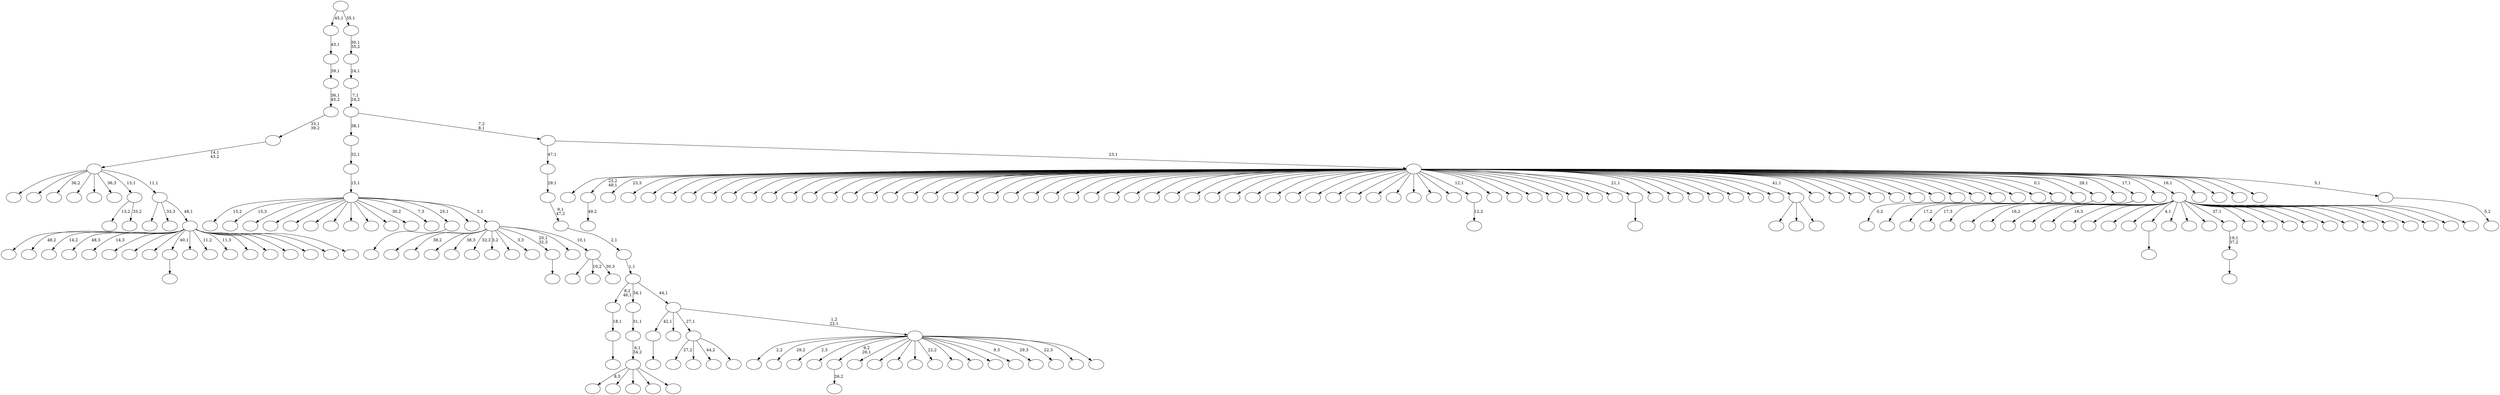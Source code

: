 digraph T {
	250 [label=""]
	249 [label=""]
	248 [label=""]
	247 [label=""]
	246 [label=""]
	245 [label=""]
	244 [label=""]
	243 [label=""]
	242 [label=""]
	241 [label=""]
	240 [label=""]
	239 [label=""]
	238 [label=""]
	237 [label=""]
	236 [label=""]
	235 [label=""]
	234 [label=""]
	233 [label=""]
	232 [label=""]
	231 [label=""]
	230 [label=""]
	229 [label=""]
	228 [label=""]
	227 [label=""]
	226 [label=""]
	225 [label=""]
	224 [label=""]
	223 [label=""]
	222 [label=""]
	221 [label=""]
	220 [label=""]
	219 [label=""]
	218 [label=""]
	217 [label=""]
	216 [label=""]
	215 [label=""]
	214 [label=""]
	213 [label=""]
	212 [label=""]
	211 [label=""]
	210 [label=""]
	209 [label=""]
	208 [label=""]
	207 [label=""]
	206 [label=""]
	205 [label=""]
	204 [label=""]
	203 [label=""]
	202 [label=""]
	201 [label=""]
	200 [label=""]
	199 [label=""]
	198 [label=""]
	197 [label=""]
	196 [label=""]
	195 [label=""]
	194 [label=""]
	193 [label=""]
	192 [label=""]
	191 [label=""]
	190 [label=""]
	189 [label=""]
	188 [label=""]
	187 [label=""]
	186 [label=""]
	185 [label=""]
	184 [label=""]
	183 [label=""]
	182 [label=""]
	181 [label=""]
	180 [label=""]
	179 [label=""]
	178 [label=""]
	177 [label=""]
	176 [label=""]
	175 [label=""]
	174 [label=""]
	173 [label=""]
	172 [label=""]
	171 [label=""]
	170 [label=""]
	169 [label=""]
	168 [label=""]
	167 [label=""]
	166 [label=""]
	165 [label=""]
	164 [label=""]
	163 [label=""]
	162 [label=""]
	161 [label=""]
	160 [label=""]
	159 [label=""]
	158 [label=""]
	157 [label=""]
	156 [label=""]
	155 [label=""]
	154 [label=""]
	153 [label=""]
	152 [label=""]
	151 [label=""]
	150 [label=""]
	149 [label=""]
	148 [label=""]
	147 [label=""]
	146 [label=""]
	145 [label=""]
	144 [label=""]
	143 [label=""]
	142 [label=""]
	141 [label=""]
	140 [label=""]
	139 [label=""]
	138 [label=""]
	137 [label=""]
	136 [label=""]
	135 [label=""]
	134 [label=""]
	133 [label=""]
	132 [label=""]
	131 [label=""]
	130 [label=""]
	129 [label=""]
	128 [label=""]
	127 [label=""]
	126 [label=""]
	125 [label=""]
	124 [label=""]
	123 [label=""]
	122 [label=""]
	121 [label=""]
	120 [label=""]
	119 [label=""]
	118 [label=""]
	117 [label=""]
	116 [label=""]
	115 [label=""]
	114 [label=""]
	113 [label=""]
	112 [label=""]
	111 [label=""]
	110 [label=""]
	109 [label=""]
	108 [label=""]
	107 [label=""]
	106 [label=""]
	105 [label=""]
	104 [label=""]
	103 [label=""]
	102 [label=""]
	101 [label=""]
	100 [label=""]
	99 [label=""]
	98 [label=""]
	97 [label=""]
	96 [label=""]
	95 [label=""]
	94 [label=""]
	93 [label=""]
	92 [label=""]
	91 [label=""]
	90 [label=""]
	89 [label=""]
	88 [label=""]
	87 [label=""]
	86 [label=""]
	85 [label=""]
	84 [label=""]
	83 [label=""]
	82 [label=""]
	81 [label=""]
	80 [label=""]
	79 [label=""]
	78 [label=""]
	77 [label=""]
	76 [label=""]
	75 [label=""]
	74 [label=""]
	73 [label=""]
	72 [label=""]
	71 [label=""]
	70 [label=""]
	69 [label=""]
	68 [label=""]
	67 [label=""]
	66 [label=""]
	65 [label=""]
	64 [label=""]
	63 [label=""]
	62 [label=""]
	61 [label=""]
	60 [label=""]
	59 [label=""]
	58 [label=""]
	57 [label=""]
	56 [label=""]
	55 [label=""]
	54 [label=""]
	53 [label=""]
	52 [label=""]
	51 [label=""]
	50 [label=""]
	49 [label=""]
	48 [label=""]
	47 [label=""]
	46 [label=""]
	45 [label=""]
	44 [label=""]
	43 [label=""]
	42 [label=""]
	41 [label=""]
	40 [label=""]
	39 [label=""]
	38 [label=""]
	37 [label=""]
	36 [label=""]
	35 [label=""]
	34 [label=""]
	33 [label=""]
	32 [label=""]
	31 [label=""]
	30 [label=""]
	29 [label=""]
	28 [label=""]
	27 [label=""]
	26 [label=""]
	25 [label=""]
	24 [label=""]
	23 [label=""]
	22 [label=""]
	21 [label=""]
	20 [label=""]
	19 [label=""]
	18 [label=""]
	17 [label=""]
	16 [label=""]
	15 [label=""]
	14 [label=""]
	13 [label=""]
	12 [label=""]
	11 [label=""]
	10 [label=""]
	9 [label=""]
	8 [label=""]
	7 [label=""]
	6 [label=""]
	5 [label=""]
	4 [label=""]
	3 [label=""]
	2 [label=""]
	1 [label=""]
	0 [label=""]
	243 -> 244 [label="49,2"]
	212 -> 213 [label=""]
	211 -> 212 [label="18,1"]
	199 -> 200 [label="26,2"]
	191 -> 192 [label=""]
	153 -> 154 [label=""]
	143 -> 144 [label=""]
	132 -> 133 [label="12,2"]
	126 -> 127 [label=""]
	125 -> 126 [label="19,1\n37,2"]
	111 -> 112 [label=""]
	100 -> 101 [label=""]
	83 -> 116 [label=""]
	83 -> 97 [label=""]
	83 -> 84 [label=""]
	67 -> 217 [label="8,3"]
	67 -> 195 [label=""]
	67 -> 145 [label=""]
	67 -> 91 [label=""]
	67 -> 68 [label=""]
	66 -> 67 [label="6,1\n34,2"]
	65 -> 66 [label="31,1"]
	62 -> 63 [label=""]
	52 -> 53 [label="0,2"]
	48 -> 214 [label="13,2"]
	48 -> 49 [label="33,2"]
	46 -> 47 [label=""]
	42 -> 249 [label="27,2"]
	42 -> 174 [label=""]
	42 -> 51 [label="44,2"]
	42 -> 43 [label=""]
	40 -> 118 [label="17,2"]
	40 -> 61 [label="17,3"]
	40 -> 41 [label=""]
	37 -> 250 [label=""]
	37 -> 247 [label="16,2"]
	37 -> 235 [label=""]
	37 -> 232 [label=""]
	37 -> 230 [label="16,3"]
	37 -> 227 [label=""]
	37 -> 202 [label=""]
	37 -> 183 [label=""]
	37 -> 168 [label=""]
	37 -> 153 [label="4,1"]
	37 -> 142 [label=""]
	37 -> 130 [label=""]
	37 -> 129 [label=""]
	37 -> 125 [label="37,1"]
	37 -> 115 [label=""]
	37 -> 113 [label=""]
	37 -> 109 [label=""]
	37 -> 107 [label=""]
	37 -> 105 [label=""]
	37 -> 85 [label=""]
	37 -> 80 [label=""]
	37 -> 76 [label=""]
	37 -> 75 [label=""]
	37 -> 64 [label=""]
	37 -> 54 [label=""]
	37 -> 38 [label=""]
	33 -> 248 [label="2,2"]
	33 -> 224 [label="29,2"]
	33 -> 205 [label="2,3"]
	33 -> 201 [label=""]
	33 -> 199 [label="9,2\n26,1"]
	33 -> 196 [label=""]
	33 -> 190 [label=""]
	33 -> 186 [label=""]
	33 -> 184 [label=""]
	33 -> 176 [label="22,2"]
	33 -> 171 [label=""]
	33 -> 170 [label=""]
	33 -> 146 [label=""]
	33 -> 108 [label="9,3"]
	33 -> 94 [label="29,3"]
	33 -> 89 [label="22,3"]
	33 -> 45 [label=""]
	33 -> 34 [label=""]
	32 -> 191 [label="42,1"]
	32 -> 102 [label=""]
	32 -> 42 [label="27,1"]
	32 -> 33 [label="1,2\n22,1"]
	31 -> 211 [label="8,2\n46,1"]
	31 -> 65 [label="34,1"]
	31 -> 32 [label="44,1"]
	30 -> 31 [label="1,1"]
	29 -> 30 [label="2,1"]
	28 -> 29 [label="9,1\n47,2"]
	27 -> 28 [label="29,1"]
	24 -> 197 [label=""]
	24 -> 26 [label="10,2"]
	24 -> 25 [label="30,3"]
	23 -> 236 [label=""]
	23 -> 226 [label="38,2"]
	23 -> 208 [label=""]
	23 -> 193 [label="38,3"]
	23 -> 152 [label="32,2"]
	23 -> 141 [label="3,2"]
	23 -> 135 [label=""]
	23 -> 103 [label="3,3"]
	23 -> 62 [label="20,1\n32,3"]
	23 -> 55 [label=""]
	23 -> 24 [label="10,1"]
	22 -> 246 [label="15,2"]
	22 -> 218 [label="15,3"]
	22 -> 206 [label=""]
	22 -> 204 [label=""]
	22 -> 189 [label=""]
	22 -> 185 [label=""]
	22 -> 181 [label=""]
	22 -> 177 [label=""]
	22 -> 167 [label=""]
	22 -> 148 [label=""]
	22 -> 124 [label="30,2"]
	22 -> 121 [label="7,3"]
	22 -> 100 [label="25,1"]
	22 -> 59 [label=""]
	22 -> 23 [label="3,1"]
	21 -> 22 [label="15,1"]
	20 -> 21 [label="32,1"]
	17 -> 241 [label=""]
	17 -> 222 [label="48,2"]
	17 -> 210 [label="14,2"]
	17 -> 209 [label="48,3"]
	17 -> 165 [label="14,3"]
	17 -> 162 [label=""]
	17 -> 151 [label=""]
	17 -> 150 [label=""]
	17 -> 143 [label="40,1"]
	17 -> 138 [label=""]
	17 -> 136 [label="11,2"]
	17 -> 104 [label="11,3"]
	17 -> 99 [label=""]
	17 -> 98 [label=""]
	17 -> 95 [label=""]
	17 -> 72 [label=""]
	17 -> 57 [label=""]
	17 -> 18 [label=""]
	16 -> 139 [label=""]
	16 -> 79 [label="33,3"]
	16 -> 17 [label="48,1"]
	15 -> 234 [label=""]
	15 -> 178 [label=""]
	15 -> 164 [label="36,2"]
	15 -> 128 [label=""]
	15 -> 106 [label=""]
	15 -> 87 [label="36,3"]
	15 -> 48 [label="13,1"]
	15 -> 16 [label="11,1"]
	14 -> 15 [label="14,1\n43,2"]
	13 -> 14 [label="33,1\n39,2"]
	12 -> 13 [label="36,1\n45,2"]
	11 -> 12 [label="39,1"]
	10 -> 11 [label="43,1"]
	7 -> 8 [label="5,2"]
	6 -> 245 [label=""]
	6 -> 243 [label="23,2\n49,1"]
	6 -> 242 [label="23,3"]
	6 -> 240 [label=""]
	6 -> 239 [label=""]
	6 -> 238 [label=""]
	6 -> 237 [label=""]
	6 -> 233 [label=""]
	6 -> 231 [label=""]
	6 -> 229 [label=""]
	6 -> 228 [label=""]
	6 -> 225 [label=""]
	6 -> 223 [label=""]
	6 -> 221 [label=""]
	6 -> 220 [label=""]
	6 -> 219 [label=""]
	6 -> 216 [label=""]
	6 -> 215 [label=""]
	6 -> 207 [label=""]
	6 -> 203 [label=""]
	6 -> 198 [label=""]
	6 -> 194 [label=""]
	6 -> 188 [label=""]
	6 -> 187 [label=""]
	6 -> 182 [label=""]
	6 -> 180 [label=""]
	6 -> 179 [label=""]
	6 -> 175 [label=""]
	6 -> 173 [label=""]
	6 -> 172 [label=""]
	6 -> 169 [label=""]
	6 -> 166 [label=""]
	6 -> 163 [label=""]
	6 -> 161 [label=""]
	6 -> 160 [label=""]
	6 -> 159 [label=""]
	6 -> 158 [label=""]
	6 -> 157 [label=""]
	6 -> 156 [label=""]
	6 -> 155 [label=""]
	6 -> 149 [label=""]
	6 -> 147 [label=""]
	6 -> 140 [label=""]
	6 -> 137 [label=""]
	6 -> 134 [label=""]
	6 -> 132 [label="12,1"]
	6 -> 131 [label=""]
	6 -> 123 [label=""]
	6 -> 122 [label=""]
	6 -> 120 [label=""]
	6 -> 119 [label=""]
	6 -> 117 [label=""]
	6 -> 114 [label=""]
	6 -> 111 [label="21,1"]
	6 -> 110 [label=""]
	6 -> 96 [label=""]
	6 -> 93 [label=""]
	6 -> 92 [label=""]
	6 -> 90 [label=""]
	6 -> 88 [label=""]
	6 -> 86 [label=""]
	6 -> 83 [label="41,1"]
	6 -> 82 [label=""]
	6 -> 81 [label=""]
	6 -> 78 [label=""]
	6 -> 77 [label=""]
	6 -> 74 [label=""]
	6 -> 73 [label=""]
	6 -> 71 [label=""]
	6 -> 70 [label=""]
	6 -> 69 [label=""]
	6 -> 60 [label=""]
	6 -> 58 [label=""]
	6 -> 56 [label=""]
	6 -> 52 [label="0,1"]
	6 -> 50 [label=""]
	6 -> 46 [label="28,1"]
	6 -> 44 [label=""]
	6 -> 40 [label="17,1"]
	6 -> 39 [label=""]
	6 -> 37 [label="16,1"]
	6 -> 36 [label=""]
	6 -> 35 [label=""]
	6 -> 19 [label=""]
	6 -> 9 [label=""]
	6 -> 7 [label="5,1"]
	5 -> 27 [label="47,1"]
	5 -> 6 [label="23,1"]
	4 -> 20 [label="38,1"]
	4 -> 5 [label="7,2\n8,1"]
	3 -> 4 [label="7,1\n24,2"]
	2 -> 3 [label="24,1"]
	1 -> 2 [label="30,1\n35,2"]
	0 -> 10 [label="45,1"]
	0 -> 1 [label="35,1"]
}
